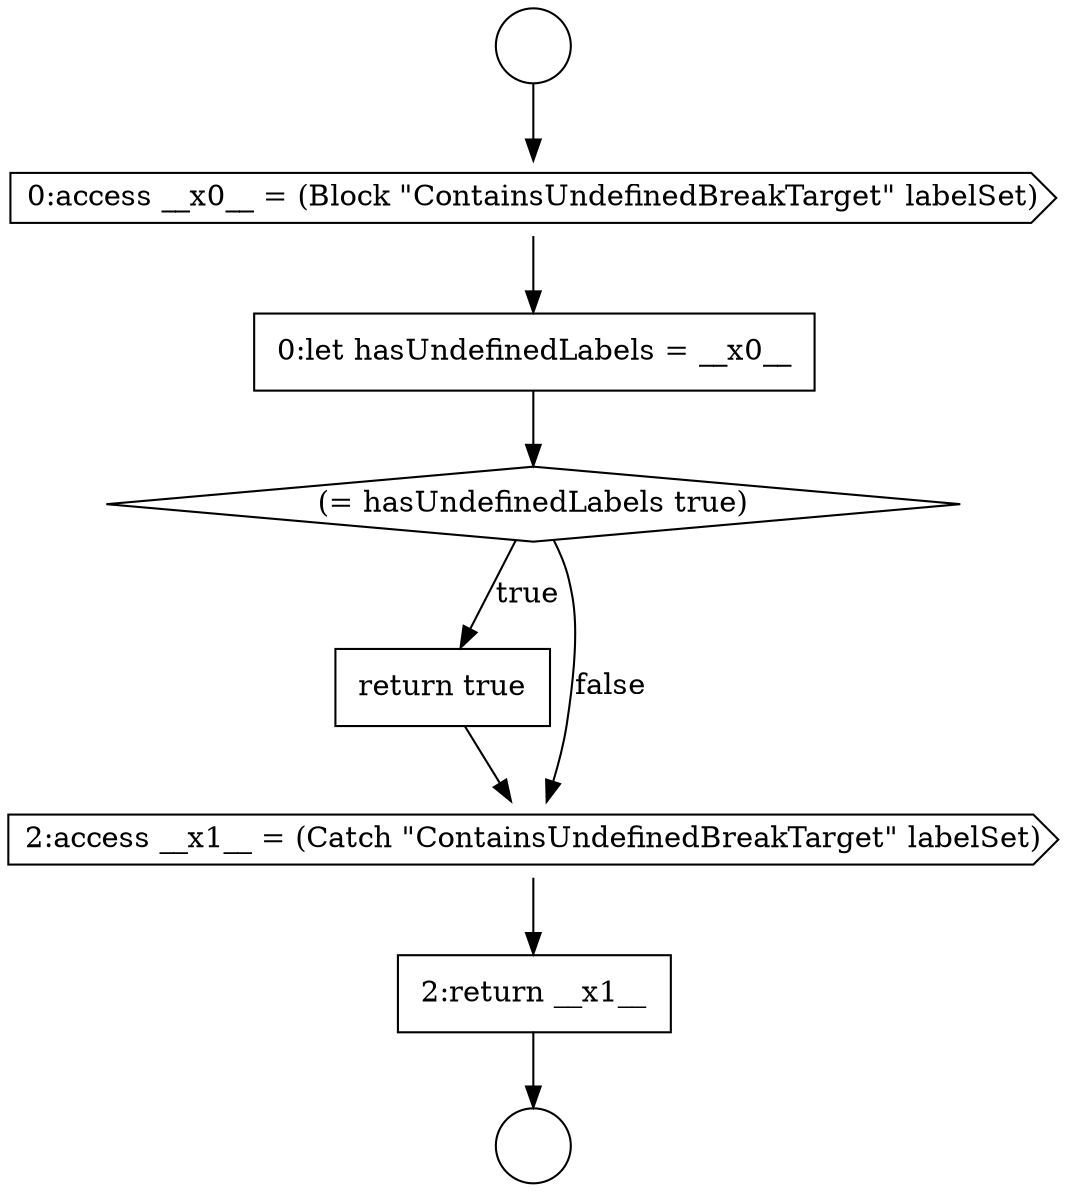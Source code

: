 digraph {
  node7396 [shape=circle label=" " color="black" fillcolor="white" style=filled]
  node7400 [shape=none, margin=0, label=<<font color="black">
    <table border="0" cellborder="1" cellspacing="0" cellpadding="10">
      <tr><td align="left">return true</td></tr>
    </table>
  </font>> color="black" fillcolor="white" style=filled]
  node7401 [shape=cds, label=<<font color="black">2:access __x1__ = (Catch &quot;ContainsUndefinedBreakTarget&quot; labelSet)</font>> color="black" fillcolor="white" style=filled]
  node7397 [shape=cds, label=<<font color="black">0:access __x0__ = (Block &quot;ContainsUndefinedBreakTarget&quot; labelSet)</font>> color="black" fillcolor="white" style=filled]
  node7398 [shape=none, margin=0, label=<<font color="black">
    <table border="0" cellborder="1" cellspacing="0" cellpadding="10">
      <tr><td align="left">0:let hasUndefinedLabels = __x0__</td></tr>
    </table>
  </font>> color="black" fillcolor="white" style=filled]
  node7395 [shape=circle label=" " color="black" fillcolor="white" style=filled]
  node7399 [shape=diamond, label=<<font color="black">(= hasUndefinedLabels true)</font>> color="black" fillcolor="white" style=filled]
  node7402 [shape=none, margin=0, label=<<font color="black">
    <table border="0" cellborder="1" cellspacing="0" cellpadding="10">
      <tr><td align="left">2:return __x1__</td></tr>
    </table>
  </font>> color="black" fillcolor="white" style=filled]
  node7402 -> node7396 [ color="black"]
  node7400 -> node7401 [ color="black"]
  node7397 -> node7398 [ color="black"]
  node7395 -> node7397 [ color="black"]
  node7401 -> node7402 [ color="black"]
  node7398 -> node7399 [ color="black"]
  node7399 -> node7400 [label=<<font color="black">true</font>> color="black"]
  node7399 -> node7401 [label=<<font color="black">false</font>> color="black"]
}
